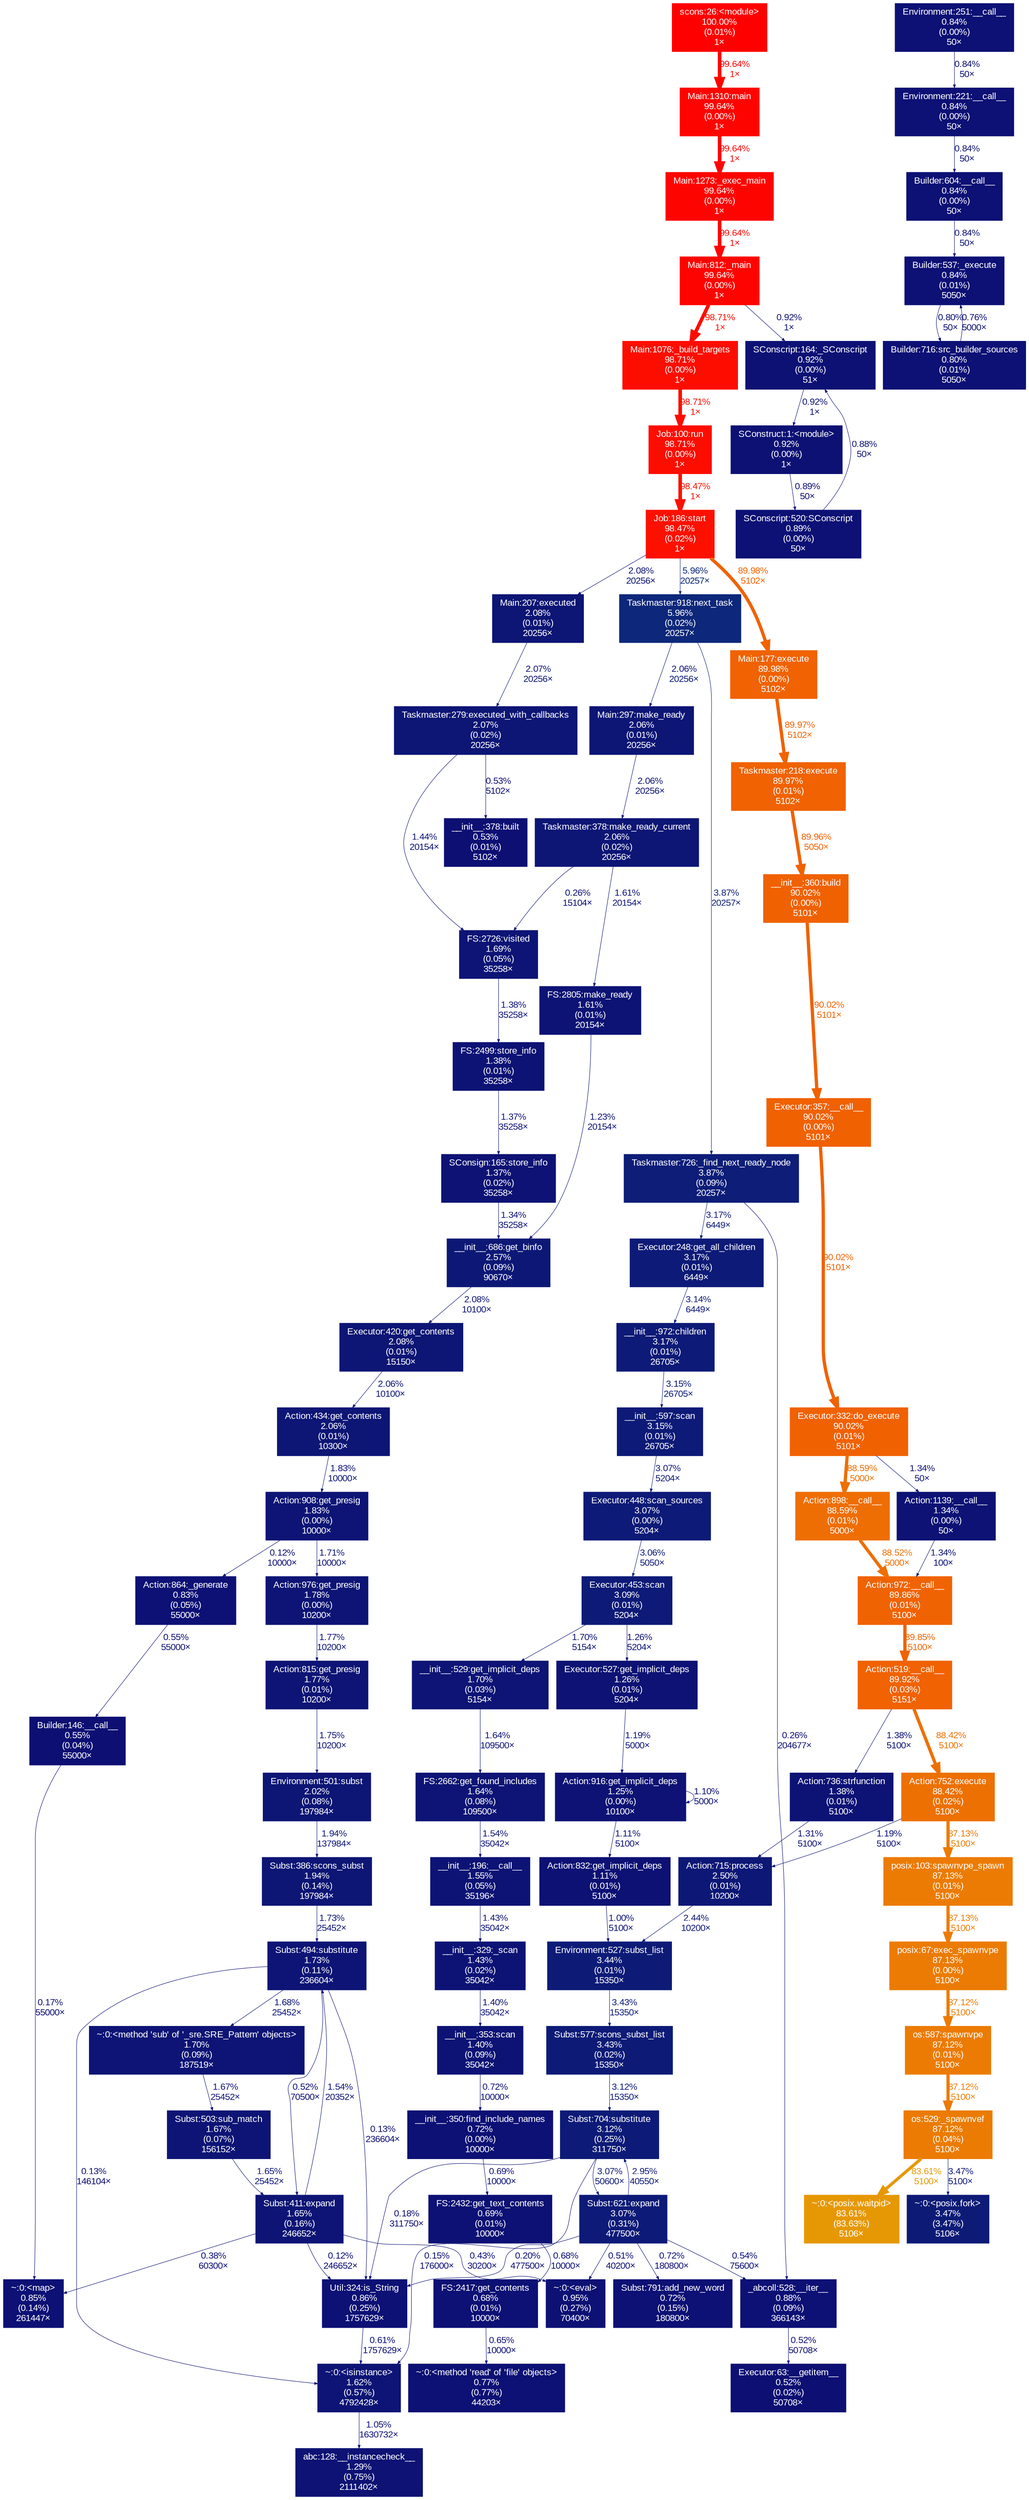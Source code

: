 digraph {
	graph [ranksep=0.25, fontname=Arial, nodesep=0.125];
	node [fontname=Arial, style=filled, height=0, width=0, shape=box, fontcolor=white];
	edge [fontname=Arial];
	2 [color="#0d0f73", fontcolor="#ffffff", fontsize="10.00", label="__init__:378:built\n0.53%\n(0.01%)\n5102×"];
	3 [color="#0d1575", fontcolor="#ffffff", fontsize="10.00", label="Taskmaster:279:executed_with_callbacks\n2.07%\n(0.02%)\n20256×"];
	3 -> 2 [color="#0d0f73", label="0.53%\n5102×", arrowsize="0.35", fontsize="10.00", fontcolor="#0d0f73", labeldistance="0.50", penwidth="0.50"];
	3 -> 185 [color="#0d1375", label="1.44%\n20154×", arrowsize="0.35", fontsize="10.00", fontcolor="#0d1375", labeldistance="0.50", penwidth="0.50"];
	8 [color="#0d1d78", fontcolor="#ffffff", fontsize="10.00", label="Taskmaster:726:_find_next_ready_node\n3.87%\n(0.09%)\n20257×"];
	8 -> 905 [color="#0d1a77", label="3.17%\n6449×", arrowsize="0.35", fontsize="10.00", fontcolor="#0d1a77", labeldistance="0.50", penwidth="0.50"];
	8 -> 484 [color="#0d0e73", label="0.26%\n204677×", arrowsize="0.35", fontsize="10.00", fontcolor="#0d0e73", labeldistance="0.50", penwidth="0.50"];
	21 [color="#0d1074", fontcolor="#ffffff", fontsize="10.00", label="Builder:537:_execute\n0.84%\n(0.01%)\n5050×"];
	21 -> 200 [color="#0d1074", label="0.80%\n50×", arrowsize="0.35", fontsize="10.00", fontcolor="#0d1074", labeldistance="0.50", penwidth="0.50"];
	29 [color="#0d1174", fontcolor="#ffffff", fontsize="10.00", label="SConscript:164:_SConscript\n0.92%\n(0.00%)\n51×"];
	29 -> 125 [color="#0d1174", label="0.92%\n1×", arrowsize="0.35", fontsize="10.00", fontcolor="#0d1174", labeldistance="0.50", penwidth="0.50"];
	33 [color="#0d1a77", fontcolor="#ffffff", fontsize="10.00", label="Subst:621:expand\n3.07%\n(0.31%)\n477500×"];
	33 -> 418 [color="#0d0e73", label="0.20%\n477500×", arrowsize="0.35", fontsize="10.00", fontcolor="#0d0e73", labeldistance="0.50", penwidth="0.50"];
	33 -> 484 [color="#0d0f73", label="0.54%\n75600×", arrowsize="0.35", fontsize="10.00", fontcolor="#0d0f73", labeldistance="0.50", penwidth="0.50"];
	33 -> 435 [color="#0d1977", label="2.95%\n40550×", arrowsize="0.35", fontsize="10.00", fontcolor="#0d1977", labeldistance="0.50", penwidth="0.50"];
	33 -> 270 [color="#0d1074", label="0.72%\n180800×", arrowsize="0.35", fontsize="10.00", fontcolor="#0d1074", labeldistance="0.50", penwidth="0.50"];
	33 -> 507 [color="#0d0f73", label="0.51%\n40200×", arrowsize="0.35", fontsize="10.00", fontcolor="#0d0f73", labeldistance="0.50", penwidth="0.50"];
	77 [color="#0d1274", fontcolor="#ffffff", fontsize="10.00", label="Executor:527:get_implicit_deps\n1.26%\n(0.01%)\n5204×"];
	77 -> 826 [color="#0d1274", label="1.19%\n5000×", arrowsize="0.35", fontsize="10.00", fontcolor="#0d1274", labeldistance="0.50", penwidth="0.50"];
	85 [color="#fe0400", fontcolor="#ffffff", fontsize="10.00", label="Main:812:_main\n99.64%\n(0.00%)\n1×"];
	85 -> 29 [color="#0d1174", label="0.92%\n1×", arrowsize="0.35", fontsize="10.00", fontcolor="#0d1174", labeldistance="0.50", penwidth="0.50"];
	85 -> 623 [color="#fd0d00", label="98.71%\n1×", arrowsize="0.99", fontsize="10.00", fontcolor="#fd0d00", labeldistance="3.95", penwidth="3.95"];
	122 [color="#fe0400", fontcolor="#ffffff", fontsize="10.00", label="Main:1310:main\n99.64%\n(0.00%)\n1×"];
	122 -> 436 [color="#fe0400", label="99.64%\n1×", arrowsize="1.00", fontsize="10.00", fontcolor="#fe0400", labeldistance="3.99", penwidth="3.99"];
	125 [color="#0d1174", fontcolor="#ffffff", fontsize="10.00", label="SConstruct:1:<module>\n0.92%\n(0.00%)\n1×"];
	125 -> 375 [color="#0d1074", label="0.89%\n50×", arrowsize="0.35", fontsize="10.00", fontcolor="#0d1074", labeldistance="0.50", penwidth="0.50"];
	131 [color="#0d1876", fontcolor="#ffffff", fontsize="10.00", label="__init__:686:get_binfo\n2.57%\n(0.09%)\n90670×"];
	131 -> 467 [color="#0d1575", label="2.08%\n10100×", arrowsize="0.35", fontsize="10.00", fontcolor="#0d1575", labeldistance="0.50", penwidth="0.50"];
	142 [color="#0d1575", fontcolor="#ffffff", fontsize="10.00", label="Action:434:get_contents\n2.06%\n(0.01%)\n10300×"];
	142 -> 1329 [color="#0d1475", label="1.83%\n10000×", arrowsize="0.35", fontsize="10.00", fontcolor="#0d1475", labeldistance="0.50", penwidth="0.50"];
	152 [color="#0d1375", fontcolor="#ffffff", fontsize="10.00", label="__init__:196:__call__\n1.55%\n(0.05%)\n35196×"];
	152 -> 593 [color="#0d1375", label="1.43%\n35042×", arrowsize="0.35", fontsize="10.00", fontcolor="#0d1375", labeldistance="0.50", penwidth="0.50"];
	184 [color="#0d1575", fontcolor="#ffffff", fontsize="10.00", label="Taskmaster:378:make_ready_current\n2.06%\n(0.02%)\n20256×"];
	184 -> 837 [color="#0d1375", label="1.61%\n20154×", arrowsize="0.35", fontsize="10.00", fontcolor="#0d1375", labeldistance="0.50", penwidth="0.50"];
	184 -> 185 [color="#0d0e73", label="0.26%\n15104×", arrowsize="0.35", fontsize="10.00", fontcolor="#0d0e73", labeldistance="0.50", penwidth="0.50"];
	185 [color="#0d1475", fontcolor="#ffffff", fontsize="10.00", label="FS:2726:visited\n1.69%\n(0.05%)\n35258×"];
	185 -> 769 [color="#0d1275", label="1.38%\n35258×", arrowsize="0.35", fontsize="10.00", fontcolor="#0d1275", labeldistance="0.50", penwidth="0.50"];
	187 [color="#0d1a77", fontcolor="#ffffff", fontsize="10.00", label="__init__:597:scan\n3.15%\n(0.01%)\n26705×"];
	187 -> 1261 [color="#0d1a77", label="3.07%\n5204×", arrowsize="0.35", fontsize="10.00", fontcolor="#0d1a77", labeldistance="0.50", penwidth="0.50"];
	190 [color="#0d1575", fontcolor="#ffffff", fontsize="10.00", label="Main:207:executed\n2.08%\n(0.01%)\n20256×"];
	190 -> 3 [color="#0d1575", label="2.07%\n20256×", arrowsize="0.35", fontsize="10.00", fontcolor="#0d1575", labeldistance="0.50", penwidth="0.50"];
	196 [color="#0d1776", fontcolor="#ffffff", fontsize="10.00", label="Action:715:process\n2.50%\n(0.01%)\n10200×"];
	196 -> 825 [color="#0d1776", label="2.44%\n10200×", arrowsize="0.35", fontsize="10.00", fontcolor="#0d1776", labeldistance="0.50", penwidth="0.50"];
	200 [color="#0d1074", fontcolor="#ffffff", fontsize="10.00", label="Builder:716:src_builder_sources\n0.80%\n(0.01%)\n5050×"];
	200 -> 21 [color="#0d1074", label="0.76%\n5000×", arrowsize="0.35", fontsize="10.00", fontcolor="#0d1074", labeldistance="0.50", penwidth="0.50"];
	201 [color="#0d1a77", fontcolor="#ffffff", fontsize="10.00", label="__init__:972:children\n3.17%\n(0.01%)\n26705×"];
	201 -> 187 [color="#0d1a77", label="3.15%\n26705×", arrowsize="0.35", fontsize="10.00", fontcolor="#0d1a77", labeldistance="0.50", penwidth="0.50"];
	218 [color="#0d1375", fontcolor="#ffffff", fontsize="10.00", label="__init__:353:scan\n1.40%\n(0.09%)\n35042×"];
	218 -> 985 [color="#0d1074", label="0.72%\n10000×", arrowsize="0.35", fontsize="10.00", fontcolor="#0d1074", labeldistance="0.50", penwidth="0.50"];
	232 [color="#0d277a", fontcolor="#ffffff", fontsize="10.00", label="Taskmaster:918:next_task\n5.96%\n(0.02%)\n20257×"];
	232 -> 1477 [color="#0d1575", label="2.06%\n20256×", arrowsize="0.35", fontsize="10.00", fontcolor="#0d1575", labeldistance="0.50", penwidth="0.50"];
	232 -> 8 [color="#0d1d78", label="3.87%\n20257×", arrowsize="0.35", fontsize="10.00", fontcolor="#0d1d78", labeldistance="0.50", penwidth="0.50"];
	233 [color="#f06102", fontcolor="#ffffff", fontsize="10.00", label="__init__:360:build\n90.02%\n(0.00%)\n5101×"];
	233 -> 854 [color="#f06102", label="90.02%\n5101×", arrowsize="0.95", fontsize="10.00", fontcolor="#f06102", labeldistance="3.60", penwidth="3.60"];
	248 [color="#0d1475", fontcolor="#ffffff", fontsize="10.00", label="FS:2662:get_found_includes\n1.64%\n(0.08%)\n109500×"];
	248 -> 152 [color="#0d1375", label="1.54%\n35042×", arrowsize="0.35", fontsize="10.00", fontcolor="#0d1375", labeldistance="0.50", penwidth="0.50"];
	255 [color="#0d1a77", fontcolor="#ffffff", fontsize="10.00", label="Executor:453:scan\n3.09%\n(0.01%)\n5204×"];
	255 -> 758 [color="#0d1475", label="1.70%\n5154×", arrowsize="0.35", fontsize="10.00", fontcolor="#0d1475", labeldistance="0.50", penwidth="0.50"];
	255 -> 77 [color="#0d1274", label="1.26%\n5204×", arrowsize="0.35", fontsize="10.00", fontcolor="#0d1274", labeldistance="0.50", penwidth="0.50"];
	265 [color="#0d1575", fontcolor="#ffffff", fontsize="10.00", label="Subst:386:scons_subst\n1.94%\n(0.14%)\n197984×"];
	265 -> 412 [color="#0d1475", label="1.73%\n25452×", arrowsize="0.35", fontsize="10.00", fontcolor="#0d1475", labeldistance="0.50", penwidth="0.50"];
	270 [color="#0d1074", fontcolor="#ffffff", fontsize="10.00", label="Subst:791:add_new_word\n0.72%\n(0.15%)\n180800×"];
	275 [color="#ff0000", fontcolor="#ffffff", fontsize="10.00", label="scons:26:<module>\n100.00%\n(0.01%)\n1×"];
	275 -> 122 [color="#fe0400", label="99.64%\n1×", arrowsize="1.00", fontsize="10.00", fontcolor="#fe0400", labeldistance="3.99", penwidth="3.99"];
	308 [color="#0d1074", fontcolor="#ffffff", fontsize="10.00", label="~:0:<map>\n0.85%\n(0.14%)\n261447×"];
	316 [color="#fd1000", fontcolor="#ffffff", fontsize="10.00", label="Job:186:start\n98.47%\n(0.02%)\n1×"];
	316 -> 1251 [color="#f06202", label="89.98%\n5102×", arrowsize="0.95", fontsize="10.00", fontcolor="#f06202", labeldistance="3.60", penwidth="3.60"];
	316 -> 232 [color="#0d277a", label="5.96%\n20257×", arrowsize="0.35", fontsize="10.00", fontcolor="#0d277a", labeldistance="0.50", penwidth="0.50"];
	316 -> 190 [color="#0d1575", label="2.08%\n20256×", arrowsize="0.35", fontsize="10.00", fontcolor="#0d1575", labeldistance="0.50", penwidth="0.50"];
	342 [color="#0d1b77", fontcolor="#ffffff", fontsize="10.00", label="Subst:577:scons_subst_list\n3.43%\n(0.02%)\n15350×"];
	342 -> 435 [color="#0d1a77", label="3.12%\n15350×", arrowsize="0.35", fontsize="10.00", fontcolor="#0d1a77", labeldistance="0.50", penwidth="0.50"];
	344 [color="#0d1475", fontcolor="#ffffff", fontsize="10.00", label="Subst:411:expand\n1.65%\n(0.16%)\n246652×"];
	344 -> 418 [color="#0d0d73", label="0.12%\n246652×", arrowsize="0.35", fontsize="10.00", fontcolor="#0d0d73", labeldistance="0.50", penwidth="0.50"];
	344 -> 308 [color="#0d0e73", label="0.38%\n60300×", arrowsize="0.35", fontsize="10.00", fontcolor="#0d0e73", labeldistance="0.50", penwidth="0.50"];
	344 -> 507 [color="#0d0f73", label="0.43%\n30200×", arrowsize="0.35", fontsize="10.00", fontcolor="#0d0f73", labeldistance="0.50", penwidth="0.50"];
	344 -> 412 [color="#0d1375", label="1.54%\n20352×", arrowsize="0.35", fontsize="10.00", fontcolor="#0d1375", labeldistance="0.50", penwidth="0.50"];
	375 [color="#0d1074", fontcolor="#ffffff", fontsize="10.00", label="SConscript:520:SConscript\n0.89%\n(0.00%)\n50×"];
	375 -> 29 [color="#0d1074", label="0.88%\n50×", arrowsize="0.35", fontsize="10.00", fontcolor="#0d1074", labeldistance="0.50", penwidth="0.50"];
	410 [color="#0d1475", fontcolor="#ffffff", fontsize="10.00", label="~:0:<isinstance>\n1.62%\n(0.57%)\n4792428×"];
	410 -> 503 [color="#0d1174", label="1.05%\n1630732×", arrowsize="0.35", fontsize="10.00", fontcolor="#0d1174", labeldistance="0.50", penwidth="0.50"];
	412 [color="#0d1475", fontcolor="#ffffff", fontsize="10.00", label="Subst:494:substitute\n1.73%\n(0.11%)\n236604×"];
	412 -> 344 [color="#0d0f73", label="0.52%\n70500×", arrowsize="0.35", fontsize="10.00", fontcolor="#0d0f73", labeldistance="0.50", penwidth="0.50"];
	412 -> 410 [color="#0d0d73", label="0.13%\n146104×", arrowsize="0.35", fontsize="10.00", fontcolor="#0d0d73", labeldistance="0.50", penwidth="0.50"];
	412 -> 1164 [color="#0d1475", label="1.68%\n25452×", arrowsize="0.35", fontsize="10.00", fontcolor="#0d1475", labeldistance="0.50", penwidth="0.50"];
	412 -> 418 [color="#0d0d73", label="0.13%\n236604×", arrowsize="0.35", fontsize="10.00", fontcolor="#0d0d73", labeldistance="0.50", penwidth="0.50"];
	415 [color="#f06102", fontcolor="#ffffff", fontsize="10.00", label="Executor:332:do_execute\n90.02%\n(0.01%)\n5101×"];
	415 -> 723 [color="#ee6e03", label="88.59%\n5000×", arrowsize="0.94", fontsize="10.00", fontcolor="#ee6e03", labeldistance="3.54", penwidth="3.54"];
	415 -> 1146 [color="#0d1274", label="1.34%\n50×", arrowsize="0.35", fontsize="10.00", fontcolor="#0d1274", labeldistance="0.50", penwidth="0.50"];
	418 [color="#0d1074", fontcolor="#ffffff", fontsize="10.00", label="Util:324:is_String\n0.86%\n(0.25%)\n1757629×"];
	418 -> 410 [color="#0d0f74", label="0.61%\n1757629×", arrowsize="0.35", fontsize="10.00", fontcolor="#0d0f74", labeldistance="0.50", penwidth="0.50"];
	427 [color="#f06202", fontcolor="#ffffff", fontsize="10.00", label="Action:519:__call__\n89.92%\n(0.03%)\n5151×"];
	427 -> 532 [color="#0d1275", label="1.38%\n5100×", arrowsize="0.35", fontsize="10.00", fontcolor="#0d1275", labeldistance="0.50", penwidth="0.50"];
	427 -> 597 [color="#ed7003", label="88.42%\n5100×", arrowsize="0.94", fontsize="10.00", fontcolor="#ed7003", labeldistance="3.54", penwidth="3.54"];
	435 [color="#0d1a77", fontcolor="#ffffff", fontsize="10.00", label="Subst:704:substitute\n3.12%\n(0.25%)\n311750×"];
	435 -> 33 [color="#0d1a77", label="3.07%\n50600×", arrowsize="0.35", fontsize="10.00", fontcolor="#0d1a77", labeldistance="0.50", penwidth="0.50"];
	435 -> 418 [color="#0d0d73", label="0.18%\n311750×", arrowsize="0.35", fontsize="10.00", fontcolor="#0d0d73", labeldistance="0.50", penwidth="0.50"];
	435 -> 410 [color="#0d0d73", label="0.15%\n176000×", arrowsize="0.35", fontsize="10.00", fontcolor="#0d0d73", labeldistance="0.50", penwidth="0.50"];
	436 [color="#fe0400", fontcolor="#ffffff", fontsize="10.00", label="Main:1273:_exec_main\n99.64%\n(0.00%)\n1×"];
	436 -> 85 [color="#fe0400", label="99.64%\n1×", arrowsize="1.00", fontsize="10.00", fontcolor="#fe0400", labeldistance="3.99", penwidth="3.99"];
	467 [color="#0d1575", fontcolor="#ffffff", fontsize="10.00", label="Executor:420:get_contents\n2.08%\n(0.01%)\n15150×"];
	467 -> 142 [color="#0d1575", label="2.06%\n10100×", arrowsize="0.35", fontsize="10.00", fontcolor="#0d1575", labeldistance="0.50", penwidth="0.50"];
	484 [color="#0d1074", fontcolor="#ffffff", fontsize="10.00", label="_abcoll:528:__iter__\n0.88%\n(0.09%)\n366143×"];
	484 -> 794 [color="#0d0f73", label="0.52%\n50708×", arrowsize="0.35", fontsize="10.00", fontcolor="#0d0f73", labeldistance="0.50", penwidth="0.50"];
	499 [color="#0d1575", fontcolor="#ffffff", fontsize="10.00", label="Environment:501:subst\n2.02%\n(0.08%)\n197984×"];
	499 -> 265 [color="#0d1575", label="1.94%\n137984×", arrowsize="0.35", fontsize="10.00", fontcolor="#0d1575", labeldistance="0.50", penwidth="0.50"];
	503 [color="#0d1274", fontcolor="#ffffff", fontsize="10.00", label="abc:128:__instancecheck__\n1.29%\n(0.75%)\n2111402×"];
	507 [color="#0d1174", fontcolor="#ffffff", fontsize="10.00", label="~:0:<eval>\n0.95%\n(0.27%)\n70400×"];
	532 [color="#0d1275", fontcolor="#ffffff", fontsize="10.00", label="Action:736:strfunction\n1.38%\n(0.01%)\n5100×"];
	532 -> 196 [color="#0d1274", label="1.31%\n5100×", arrowsize="0.35", fontsize="10.00", fontcolor="#0d1274", labeldistance="0.50", penwidth="0.50"];
	533 [color="#0d1475", fontcolor="#ffffff", fontsize="10.00", label="Action:815:get_presig\n1.77%\n(0.01%)\n10200×"];
	533 -> 499 [color="#0d1475", label="1.75%\n10200×", arrowsize="0.35", fontsize="10.00", fontcolor="#0d1475", labeldistance="0.50", penwidth="0.50"];
	538 [color="#0d1074", fontcolor="#ffffff", fontsize="10.00", label="~:0:<method 'read' of 'file' objects>\n0.77%\n(0.77%)\n44203×"];
	539 [color="#0d1074", fontcolor="#ffffff", fontsize="10.00", label="FS:2417:get_contents\n0.68%\n(0.01%)\n10000×"];
	539 -> 538 [color="#0d0f74", label="0.65%\n10000×", arrowsize="0.35", fontsize="10.00", fontcolor="#0d0f74", labeldistance="0.50", penwidth="0.50"];
	593 [color="#0d1375", fontcolor="#ffffff", fontsize="10.00", label="__init__:329:_scan\n1.43%\n(0.02%)\n35042×"];
	593 -> 218 [color="#0d1375", label="1.40%\n35042×", arrowsize="0.35", fontsize="10.00", fontcolor="#0d1375", labeldistance="0.50", penwidth="0.50"];
	597 [color="#ed7003", fontcolor="#ffffff", fontsize="10.00", label="Action:752:execute\n88.42%\n(0.02%)\n5100×"];
	597 -> 196 [color="#0d1274", label="1.19%\n5100×", arrowsize="0.35", fontsize="10.00", fontcolor="#0d1274", labeldistance="0.50", penwidth="0.50"];
	597 -> 1148 [color="#ec7b03", label="87.13%\n5100×", arrowsize="0.93", fontsize="10.00", fontcolor="#ec7b03", labeldistance="3.49", penwidth="3.49"];
	599 [color="#0d1274", fontcolor="#ffffff", fontsize="10.00", label="SConsign:165:store_info\n1.37%\n(0.02%)\n35258×"];
	599 -> 131 [color="#0d1274", label="1.34%\n35258×", arrowsize="0.35", fontsize="10.00", fontcolor="#0d1274", labeldistance="0.50", penwidth="0.50"];
	623 [color="#fd0d00", fontcolor="#ffffff", fontsize="10.00", label="Main:1076:_build_targets\n98.71%\n(0.00%)\n1×"];
	623 -> 1036 [color="#fd0d00", label="98.71%\n1×", arrowsize="0.99", fontsize="10.00", fontcolor="#fd0d00", labeldistance="3.95", penwidth="3.95"];
	657 [color="#0d0f73", fontcolor="#ffffff", fontsize="10.00", label="Builder:146:__call__\n0.55%\n(0.04%)\n55000×"];
	657 -> 308 [color="#0d0d73", label="0.17%\n55000×", arrowsize="0.35", fontsize="10.00", fontcolor="#0d0d73", labeldistance="0.50", penwidth="0.50"];
	672 [color="#f06202", fontcolor="#ffffff", fontsize="10.00", label="Taskmaster:218:execute\n89.97%\n(0.01%)\n5102×"];
	672 -> 233 [color="#f06202", label="89.96%\n5050×", arrowsize="0.95", fontsize="10.00", fontcolor="#f06202", labeldistance="3.60", penwidth="3.60"];
	723 [color="#ee6e03", fontcolor="#ffffff", fontsize="10.00", label="Action:898:__call__\n88.59%\n(0.01%)\n5000×"];
	723 -> 1059 [color="#ee6f03", label="88.52%\n5000×", arrowsize="0.94", fontsize="10.00", fontcolor="#ee6f03", labeldistance="3.54", penwidth="3.54"];
	758 [color="#0d1475", fontcolor="#ffffff", fontsize="10.00", label="__init__:529:get_implicit_deps\n1.70%\n(0.03%)\n5154×"];
	758 -> 248 [color="#0d1475", label="1.64%\n109500×", arrowsize="0.35", fontsize="10.00", fontcolor="#0d1475", labeldistance="0.50", penwidth="0.50"];
	769 [color="#0d1275", fontcolor="#ffffff", fontsize="10.00", label="FS:2499:store_info\n1.38%\n(0.01%)\n35258×"];
	769 -> 599 [color="#0d1274", label="1.37%\n35258×", arrowsize="0.35", fontsize="10.00", fontcolor="#0d1274", labeldistance="0.50", penwidth="0.50"];
	794 [color="#0d0f73", fontcolor="#ffffff", fontsize="10.00", label="Executor:63:__getitem__\n0.52%\n(0.02%)\n50708×"];
	795 [color="#0d1475", fontcolor="#ffffff", fontsize="10.00", label="Subst:503:sub_match\n1.67%\n(0.07%)\n156152×"];
	795 -> 344 [color="#0d1475", label="1.65%\n25452×", arrowsize="0.35", fontsize="10.00", fontcolor="#0d1475", labeldistance="0.50", penwidth="0.50"];
	797 [color="#0d1074", fontcolor="#ffffff", fontsize="10.00", label="Builder:604:__call__\n0.84%\n(0.00%)\n50×"];
	797 -> 21 [color="#0d1074", label="0.84%\n50×", arrowsize="0.35", fontsize="10.00", fontcolor="#0d1074", labeldistance="0.50", penwidth="0.50"];
	825 [color="#0d1b77", fontcolor="#ffffff", fontsize="10.00", label="Environment:527:subst_list\n3.44%\n(0.01%)\n15350×"];
	825 -> 342 [color="#0d1b77", label="3.43%\n15350×", arrowsize="0.35", fontsize="10.00", fontcolor="#0d1b77", labeldistance="0.50", penwidth="0.50"];
	826 [color="#0d1274", fontcolor="#ffffff", fontsize="10.00", label="Action:916:get_implicit_deps\n1.25%\n(0.00%)\n10100×"];
	826 -> 826 [color="#0d1174", label="1.10%\n5000×", arrowsize="0.35", fontsize="10.00", fontcolor="#0d1174", labeldistance="0.50", penwidth="0.50"];
	826 -> 836 [color="#0d1174", label="1.11%\n5100×", arrowsize="0.35", fontsize="10.00", fontcolor="#0d1174", labeldistance="0.50", penwidth="0.50"];
	836 [color="#0d1174", fontcolor="#ffffff", fontsize="10.00", label="Action:832:get_implicit_deps\n1.11%\n(0.01%)\n5100×"];
	836 -> 825 [color="#0d1174", label="1.00%\n5100×", arrowsize="0.35", fontsize="10.00", fontcolor="#0d1174", labeldistance="0.50", penwidth="0.50"];
	837 [color="#0d1375", fontcolor="#ffffff", fontsize="10.00", label="FS:2805:make_ready\n1.61%\n(0.01%)\n20154×"];
	837 -> 131 [color="#0d1274", label="1.23%\n20154×", arrowsize="0.35", fontsize="10.00", fontcolor="#0d1274", labeldistance="0.50", penwidth="0.50"];
	842 [color="#eb7b03", fontcolor="#ffffff", fontsize="10.00", label="os:529:_spawnvef\n87.12%\n(0.04%)\n5100×"];
	842 -> 1361 [color="#e69804", label="83.61%\n5100×", arrowsize="0.91", fontsize="10.00", fontcolor="#e69804", labeldistance="3.34", penwidth="3.34"];
	842 -> 918 [color="#0d1b77", label="3.47%\n5100×", arrowsize="0.35", fontsize="10.00", fontcolor="#0d1b77", labeldistance="0.50", penwidth="0.50"];
	854 [color="#f06102", fontcolor="#ffffff", fontsize="10.00", label="Executor:357:__call__\n90.02%\n(0.00%)\n5101×"];
	854 -> 415 [color="#f06102", label="90.02%\n5101×", arrowsize="0.95", fontsize="10.00", fontcolor="#f06102", labeldistance="3.60", penwidth="3.60"];
	874 [color="#0d1074", fontcolor="#ffffff", fontsize="10.00", label="Environment:221:__call__\n0.84%\n(0.00%)\n50×"];
	874 -> 797 [color="#0d1074", label="0.84%\n50×", arrowsize="0.35", fontsize="10.00", fontcolor="#0d1074", labeldistance="0.50", penwidth="0.50"];
	875 [color="#0d1074", fontcolor="#ffffff", fontsize="10.00", label="Environment:251:__call__\n0.84%\n(0.00%)\n50×"];
	875 -> 874 [color="#0d1074", label="0.84%\n50×", arrowsize="0.35", fontsize="10.00", fontcolor="#0d1074", labeldistance="0.50", penwidth="0.50"];
	905 [color="#0d1a77", fontcolor="#ffffff", fontsize="10.00", label="Executor:248:get_all_children\n3.17%\n(0.01%)\n6449×"];
	905 -> 201 [color="#0d1a77", label="3.14%\n6449×", arrowsize="0.35", fontsize="10.00", fontcolor="#0d1a77", labeldistance="0.50", penwidth="0.50"];
	918 [color="#0d1b77", fontcolor="#ffffff", fontsize="10.00", label="~:0:<posix.fork>\n3.47%\n(3.47%)\n5106×"];
	966 [color="#0d1074", fontcolor="#ffffff", fontsize="10.00", label="Action:864:_generate\n0.83%\n(0.05%)\n55000×"];
	966 -> 657 [color="#0d0f73", label="0.55%\n55000×", arrowsize="0.35", fontsize="10.00", fontcolor="#0d0f73", labeldistance="0.50", penwidth="0.50"];
	984 [color="#0d1074", fontcolor="#ffffff", fontsize="10.00", label="FS:2432:get_text_contents\n0.69%\n(0.01%)\n10000×"];
	984 -> 539 [color="#0d1074", label="0.68%\n10000×", arrowsize="0.35", fontsize="10.00", fontcolor="#0d1074", labeldistance="0.50", penwidth="0.50"];
	985 [color="#0d1074", fontcolor="#ffffff", fontsize="10.00", label="__init__:350:find_include_names\n0.72%\n(0.00%)\n10000×"];
	985 -> 984 [color="#0d1074", label="0.69%\n10000×", arrowsize="0.35", fontsize="10.00", fontcolor="#0d1074", labeldistance="0.50", penwidth="0.50"];
	1036 [color="#fd0d00", fontcolor="#ffffff", fontsize="10.00", label="Job:100:run\n98.71%\n(0.00%)\n1×"];
	1036 -> 316 [color="#fd1000", label="98.47%\n1×", arrowsize="0.99", fontsize="10.00", fontcolor="#fd1000", labeldistance="3.94", penwidth="3.94"];
	1059 [color="#f06302", fontcolor="#ffffff", fontsize="10.00", label="Action:972:__call__\n89.86%\n(0.01%)\n5100×"];
	1059 -> 427 [color="#f06302", label="89.85%\n5100×", arrowsize="0.95", fontsize="10.00", fontcolor="#f06302", labeldistance="3.59", penwidth="3.59"];
	1146 [color="#0d1274", fontcolor="#ffffff", fontsize="10.00", label="Action:1139:__call__\n1.34%\n(0.00%)\n50×"];
	1146 -> 1059 [color="#0d1274", label="1.34%\n100×", arrowsize="0.35", fontsize="10.00", fontcolor="#0d1274", labeldistance="0.50", penwidth="0.50"];
	1147 [color="#ec7b03", fontcolor="#ffffff", fontsize="10.00", label="posix:67:exec_spawnvpe\n87.13%\n(0.00%)\n5100×"];
	1147 -> 1519 [color="#ec7b03", label="87.12%\n5100×", arrowsize="0.93", fontsize="10.00", fontcolor="#ec7b03", labeldistance="3.48", penwidth="3.48"];
	1148 [color="#ec7b03", fontcolor="#ffffff", fontsize="10.00", label="posix:103:spawnvpe_spawn\n87.13%\n(0.01%)\n5100×"];
	1148 -> 1147 [color="#ec7b03", label="87.13%\n5100×", arrowsize="0.93", fontsize="10.00", fontcolor="#ec7b03", labeldistance="3.49", penwidth="3.49"];
	1160 [color="#0d1475", fontcolor="#ffffff", fontsize="10.00", label="Action:976:get_presig\n1.78%\n(0.00%)\n10200×"];
	1160 -> 533 [color="#0d1475", label="1.77%\n10200×", arrowsize="0.35", fontsize="10.00", fontcolor="#0d1475", labeldistance="0.50", penwidth="0.50"];
	1164 [color="#0d1475", fontcolor="#ffffff", fontsize="10.00", label="~:0:<method 'sub' of '_sre.SRE_Pattern' objects>\n1.70%\n(0.09%)\n187519×"];
	1164 -> 795 [color="#0d1475", label="1.67%\n25452×", arrowsize="0.35", fontsize="10.00", fontcolor="#0d1475", labeldistance="0.50", penwidth="0.50"];
	1251 [color="#f06202", fontcolor="#ffffff", fontsize="10.00", label="Main:177:execute\n89.98%\n(0.00%)\n5102×"];
	1251 -> 672 [color="#f06202", label="89.97%\n5102×", arrowsize="0.95", fontsize="10.00", fontcolor="#f06202", labeldistance="3.60", penwidth="3.60"];
	1261 [color="#0d1a77", fontcolor="#ffffff", fontsize="10.00", label="Executor:448:scan_sources\n3.07%\n(0.00%)\n5204×"];
	1261 -> 255 [color="#0d1a77", label="3.06%\n5050×", arrowsize="0.35", fontsize="10.00", fontcolor="#0d1a77", labeldistance="0.50", penwidth="0.50"];
	1329 [color="#0d1475", fontcolor="#ffffff", fontsize="10.00", label="Action:908:get_presig\n1.83%\n(0.00%)\n10000×"];
	1329 -> 1160 [color="#0d1475", label="1.71%\n10000×", arrowsize="0.35", fontsize="10.00", fontcolor="#0d1475", labeldistance="0.50", penwidth="0.50"];
	1329 -> 966 [color="#0d0d73", label="0.12%\n10000×", arrowsize="0.35", fontsize="10.00", fontcolor="#0d0d73", labeldistance="0.50", penwidth="0.50"];
	1361 [color="#e69804", fontcolor="#ffffff", fontsize="10.00", label="~:0:<posix.waitpid>\n83.61%\n(83.63%)\n5106×"];
	1477 [color="#0d1575", fontcolor="#ffffff", fontsize="10.00", label="Main:297:make_ready\n2.06%\n(0.01%)\n20256×"];
	1477 -> 184 [color="#0d1575", label="2.06%\n20256×", arrowsize="0.35", fontsize="10.00", fontcolor="#0d1575", labeldistance="0.50", penwidth="0.50"];
	1519 [color="#ec7b03", fontcolor="#ffffff", fontsize="10.00", label="os:587:spawnvpe\n87.12%\n(0.01%)\n5100×"];
	1519 -> 842 [color="#eb7b03", label="87.12%\n5100×", arrowsize="0.93", fontsize="10.00", fontcolor="#eb7b03", labeldistance="3.48", penwidth="3.48"];
}
